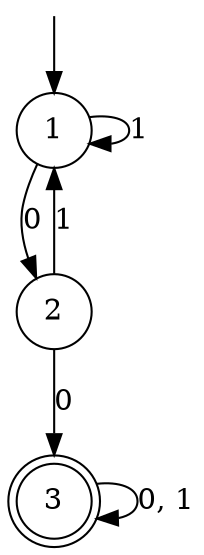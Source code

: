 digraph G {
	node [shape = point, color=white, fontcolor=white]; start;
	node [shape = circle, color=black, fontcolor=black]; 1; 2;
	node [shape = doublecircle, color=black, fontcolor=black]; 3;
	start -> 1 [label=""];
	1 -> 2 [label="0"];
	1 -> 1 [label="1"];
	2 -> 1 [label="1"];
	2 -> 3 [label="0"];
	3 -> 3 [label="0, 1"];
}
